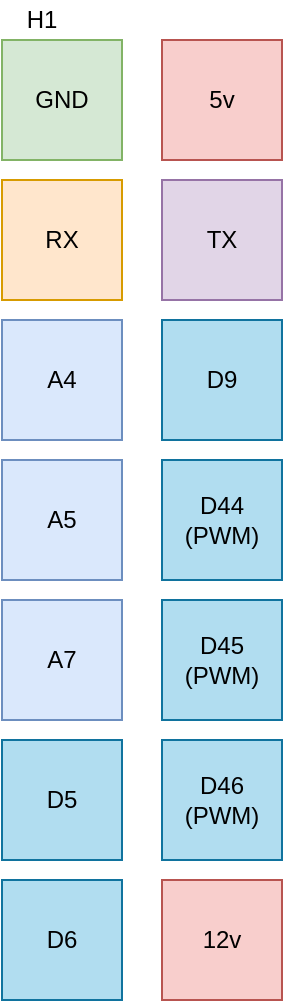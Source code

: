 <mxfile version="14.9.9" type="device"><diagram id="MCz-dAhM_HPx3HEH8dQu" name="Page-1"><mxGraphModel dx="1422" dy="763" grid="1" gridSize="10" guides="1" tooltips="1" connect="1" arrows="1" fold="1" page="1" pageScale="1" pageWidth="850" pageHeight="1100" math="0" shadow="0"><root><mxCell id="0"/><mxCell id="1" parent="0"/><mxCell id="XSJiKwqHWdY0vfOZPL6W-1" value="" style="rounded=0;whiteSpace=wrap;html=1;fillColor=#d5e8d4;strokeColor=#82b366;" parent="1" vertex="1"><mxGeometry x="240" y="40" width="60" height="60" as="geometry"/></mxCell><mxCell id="XSJiKwqHWdY0vfOZPL6W-2" value="GND" style="text;html=1;strokeColor=none;fillColor=none;align=center;verticalAlign=middle;whiteSpace=wrap;rounded=0;" parent="1" vertex="1"><mxGeometry x="250" y="60" width="40" height="20" as="geometry"/></mxCell><mxCell id="XSJiKwqHWdY0vfOZPL6W-3" value="" style="rounded=0;whiteSpace=wrap;html=1;fillColor=#ffe6cc;strokeColor=#d79b00;" parent="1" vertex="1"><mxGeometry x="240" y="110" width="60" height="60" as="geometry"/></mxCell><mxCell id="XSJiKwqHWdY0vfOZPL6W-4" value="RX" style="text;html=1;strokeColor=none;fillColor=none;align=center;verticalAlign=middle;whiteSpace=wrap;rounded=0;" parent="1" vertex="1"><mxGeometry x="250" y="130" width="40" height="20" as="geometry"/></mxCell><mxCell id="XSJiKwqHWdY0vfOZPL6W-5" value="" style="rounded=0;whiteSpace=wrap;html=1;fillColor=#dae8fc;strokeColor=#6c8ebf;" parent="1" vertex="1"><mxGeometry x="240" y="180" width="60" height="60" as="geometry"/></mxCell><mxCell id="XSJiKwqHWdY0vfOZPL6W-6" value="A4" style="text;html=1;strokeColor=none;fillColor=none;align=center;verticalAlign=middle;whiteSpace=wrap;rounded=0;" parent="1" vertex="1"><mxGeometry x="250" y="200" width="40" height="20" as="geometry"/></mxCell><mxCell id="XSJiKwqHWdY0vfOZPL6W-13" value="" style="rounded=0;whiteSpace=wrap;html=1;fillColor=#dae8fc;strokeColor=#6c8ebf;" parent="1" vertex="1"><mxGeometry x="240" y="250" width="60" height="60" as="geometry"/></mxCell><mxCell id="XSJiKwqHWdY0vfOZPL6W-14" value="A5" style="text;html=1;strokeColor=none;fillColor=none;align=center;verticalAlign=middle;whiteSpace=wrap;rounded=0;" parent="1" vertex="1"><mxGeometry x="250" y="270" width="40" height="20" as="geometry"/></mxCell><mxCell id="XSJiKwqHWdY0vfOZPL6W-15" value="" style="rounded=0;whiteSpace=wrap;html=1;fillColor=#dae8fc;strokeColor=#6c8ebf;" parent="1" vertex="1"><mxGeometry x="240" y="320" width="60" height="60" as="geometry"/></mxCell><mxCell id="XSJiKwqHWdY0vfOZPL6W-16" value="A7" style="text;html=1;strokeColor=none;fillColor=none;align=center;verticalAlign=middle;whiteSpace=wrap;rounded=0;" parent="1" vertex="1"><mxGeometry x="250" y="340" width="40" height="20" as="geometry"/></mxCell><mxCell id="XSJiKwqHWdY0vfOZPL6W-17" value="" style="rounded=0;whiteSpace=wrap;html=1;fillColor=#b1ddf0;strokeColor=#10739e;" parent="1" vertex="1"><mxGeometry x="240" y="390" width="60" height="60" as="geometry"/></mxCell><mxCell id="XSJiKwqHWdY0vfOZPL6W-18" value="D5" style="text;html=1;strokeColor=none;fillColor=none;align=center;verticalAlign=middle;whiteSpace=wrap;rounded=0;" parent="1" vertex="1"><mxGeometry x="250" y="410" width="40" height="20" as="geometry"/></mxCell><mxCell id="XSJiKwqHWdY0vfOZPL6W-19" value="" style="rounded=0;whiteSpace=wrap;html=1;fillColor=#b1ddf0;strokeColor=#10739e;" parent="1" vertex="1"><mxGeometry x="240" y="460" width="60" height="60" as="geometry"/></mxCell><mxCell id="XSJiKwqHWdY0vfOZPL6W-20" value="D6" style="text;html=1;strokeColor=none;fillColor=none;align=center;verticalAlign=middle;whiteSpace=wrap;rounded=0;" parent="1" vertex="1"><mxGeometry x="250" y="480" width="40" height="20" as="geometry"/></mxCell><mxCell id="XSJiKwqHWdY0vfOZPL6W-21" value="" style="rounded=0;whiteSpace=wrap;html=1;direction=west;fillColor=#f8cecc;strokeColor=#b85450;" parent="1" vertex="1"><mxGeometry x="320" y="40" width="60" height="60" as="geometry"/></mxCell><mxCell id="XSJiKwqHWdY0vfOZPL6W-22" value="5v" style="text;html=1;strokeColor=none;fillColor=none;align=center;verticalAlign=middle;whiteSpace=wrap;rounded=0;direction=west;" parent="1" vertex="1"><mxGeometry x="330" y="60" width="40" height="20" as="geometry"/></mxCell><mxCell id="XSJiKwqHWdY0vfOZPL6W-23" value="" style="rounded=0;whiteSpace=wrap;html=1;direction=west;fillColor=#e1d5e7;strokeColor=#9673a6;" parent="1" vertex="1"><mxGeometry x="320" y="110" width="60" height="60" as="geometry"/></mxCell><mxCell id="XSJiKwqHWdY0vfOZPL6W-24" value="TX" style="text;html=1;strokeColor=none;fillColor=none;align=center;verticalAlign=middle;whiteSpace=wrap;rounded=0;direction=west;" parent="1" vertex="1"><mxGeometry x="330" y="130" width="40" height="20" as="geometry"/></mxCell><mxCell id="XSJiKwqHWdY0vfOZPL6W-25" value="" style="rounded=0;whiteSpace=wrap;html=1;direction=west;fillColor=#b1ddf0;strokeColor=#10739e;" parent="1" vertex="1"><mxGeometry x="320" y="180" width="60" height="60" as="geometry"/></mxCell><mxCell id="XSJiKwqHWdY0vfOZPL6W-26" value="D9" style="text;html=1;strokeColor=none;fillColor=none;align=center;verticalAlign=middle;whiteSpace=wrap;rounded=0;direction=west;" parent="1" vertex="1"><mxGeometry x="330" y="200" width="40" height="20" as="geometry"/></mxCell><mxCell id="XSJiKwqHWdY0vfOZPL6W-27" value="" style="rounded=0;whiteSpace=wrap;html=1;direction=west;fillColor=#b1ddf0;strokeColor=#10739e;" parent="1" vertex="1"><mxGeometry x="320" y="250" width="60" height="60" as="geometry"/></mxCell><mxCell id="XSJiKwqHWdY0vfOZPL6W-28" value="&lt;div&gt;D44&lt;/div&gt;(PWM)" style="text;html=1;strokeColor=none;fillColor=none;align=center;verticalAlign=middle;whiteSpace=wrap;rounded=0;direction=west;" parent="1" vertex="1"><mxGeometry x="330" y="270" width="40" height="20" as="geometry"/></mxCell><mxCell id="XSJiKwqHWdY0vfOZPL6W-29" value="" style="rounded=0;whiteSpace=wrap;html=1;direction=west;fillColor=#b1ddf0;strokeColor=#10739e;" parent="1" vertex="1"><mxGeometry x="320" y="320" width="60" height="60" as="geometry"/></mxCell><mxCell id="XSJiKwqHWdY0vfOZPL6W-30" value="&lt;div&gt;D45&lt;br&gt;&lt;/div&gt;&lt;div&gt;(PWM)&lt;/div&gt;" style="text;html=1;strokeColor=none;fillColor=none;align=center;verticalAlign=middle;whiteSpace=wrap;rounded=0;direction=west;" parent="1" vertex="1"><mxGeometry x="330" y="340" width="40" height="20" as="geometry"/></mxCell><mxCell id="XSJiKwqHWdY0vfOZPL6W-31" value="" style="rounded=0;whiteSpace=wrap;html=1;direction=west;fillColor=#b1ddf0;strokeColor=#10739e;" parent="1" vertex="1"><mxGeometry x="320" y="390" width="60" height="60" as="geometry"/></mxCell><mxCell id="XSJiKwqHWdY0vfOZPL6W-32" value="&lt;div&gt;D46&lt;br&gt;&lt;/div&gt;&lt;div&gt;(PWM)&lt;/div&gt;" style="text;html=1;strokeColor=none;fillColor=none;align=center;verticalAlign=middle;whiteSpace=wrap;rounded=0;direction=west;" parent="1" vertex="1"><mxGeometry x="330" y="410" width="40" height="20" as="geometry"/></mxCell><mxCell id="XSJiKwqHWdY0vfOZPL6W-33" value="" style="rounded=0;whiteSpace=wrap;html=1;direction=west;fillColor=#f8cecc;strokeColor=#b85450;" parent="1" vertex="1"><mxGeometry x="320" y="460" width="60" height="60" as="geometry"/></mxCell><mxCell id="XSJiKwqHWdY0vfOZPL6W-34" value="12v" style="text;html=1;strokeColor=none;fillColor=none;align=center;verticalAlign=middle;whiteSpace=wrap;rounded=0;direction=west;" parent="1" vertex="1"><mxGeometry x="330" y="480" width="40" height="20" as="geometry"/></mxCell><mxCell id="XSJiKwqHWdY0vfOZPL6W-35" value="H1" style="text;html=1;strokeColor=none;fillColor=none;align=center;verticalAlign=middle;whiteSpace=wrap;rounded=0;" parent="1" vertex="1"><mxGeometry x="240" y="20" width="40" height="20" as="geometry"/></mxCell></root></mxGraphModel></diagram></mxfile>